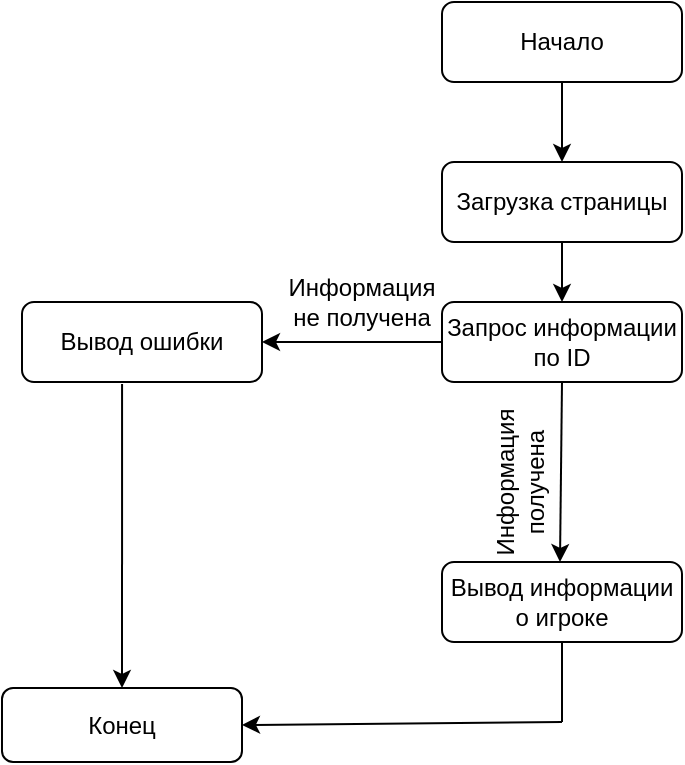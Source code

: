 <mxfile version="12.4.1" type="device" pages="1"><diagram id="cLuer-HtMGFj8CcNHUuN" name="Page-1"><mxGraphModel dx="868" dy="483" grid="1" gridSize="10" guides="1" tooltips="1" connect="1" arrows="1" fold="1" page="1" pageScale="1" pageWidth="583" pageHeight="827" math="0" shadow="0"><root><mxCell id="0"/><mxCell id="1" parent="0"/><mxCell id="_BPMMvWWBA84ble2oHhw-206" value="Начало" style="rounded=1;whiteSpace=wrap;html=1;" vertex="1" parent="1"><mxGeometry x="260" y="10" width="120" height="40" as="geometry"/></mxCell><mxCell id="_BPMMvWWBA84ble2oHhw-207" value="" style="endArrow=classic;html=1;exitX=0.5;exitY=1;exitDx=0;exitDy=0;" edge="1" parent="1" source="_BPMMvWWBA84ble2oHhw-206"><mxGeometry width="50" height="50" relative="1" as="geometry"><mxPoint x="260" y="140" as="sourcePoint"/><mxPoint x="320" y="90" as="targetPoint"/></mxGeometry></mxCell><mxCell id="_BPMMvWWBA84ble2oHhw-208" value="Загрузка страницы" style="rounded=1;whiteSpace=wrap;html=1;" vertex="1" parent="1"><mxGeometry x="260" y="90" width="120" height="40" as="geometry"/></mxCell><mxCell id="_BPMMvWWBA84ble2oHhw-209" value="" style="endArrow=classic;html=1;exitX=0.5;exitY=1;exitDx=0;exitDy=0;" edge="1" parent="1" source="_BPMMvWWBA84ble2oHhw-208"><mxGeometry width="50" height="50" relative="1" as="geometry"><mxPoint x="330" y="60" as="sourcePoint"/><mxPoint x="320" y="160" as="targetPoint"/></mxGeometry></mxCell><mxCell id="_BPMMvWWBA84ble2oHhw-210" value="Запрос информации по ID" style="rounded=1;whiteSpace=wrap;html=1;" vertex="1" parent="1"><mxGeometry x="260" y="160" width="120" height="40" as="geometry"/></mxCell><mxCell id="_BPMMvWWBA84ble2oHhw-211" value="Информация получена" style="text;html=1;strokeColor=none;fillColor=none;align=center;verticalAlign=middle;whiteSpace=wrap;rounded=0;rotation=-90;" vertex="1" parent="1"><mxGeometry x="279" y="240" width="40" height="20" as="geometry"/></mxCell><mxCell id="_BPMMvWWBA84ble2oHhw-212" value="" style="endArrow=classic;html=1;exitX=0.5;exitY=1;exitDx=0;exitDy=0;" edge="1" parent="1" source="_BPMMvWWBA84ble2oHhw-210"><mxGeometry width="50" height="50" relative="1" as="geometry"><mxPoint x="319" y="220" as="sourcePoint"/><mxPoint x="319" y="290" as="targetPoint"/></mxGeometry></mxCell><mxCell id="_BPMMvWWBA84ble2oHhw-215" value="" style="endArrow=classic;html=1;exitX=0;exitY=0.5;exitDx=0;exitDy=0;" edge="1" parent="1" source="_BPMMvWWBA84ble2oHhw-210"><mxGeometry width="50" height="50" relative="1" as="geometry"><mxPoint x="260" y="360" as="sourcePoint"/><mxPoint x="170" y="180" as="targetPoint"/></mxGeometry></mxCell><mxCell id="_BPMMvWWBA84ble2oHhw-216" value="Вывод информации о игроке" style="rounded=1;whiteSpace=wrap;html=1;" vertex="1" parent="1"><mxGeometry x="260" y="290" width="120" height="40" as="geometry"/></mxCell><mxCell id="_BPMMvWWBA84ble2oHhw-217" value="Информация не получена" style="text;html=1;strokeColor=none;fillColor=none;align=center;verticalAlign=middle;whiteSpace=wrap;rounded=0;rotation=0;" vertex="1" parent="1"><mxGeometry x="190" y="150" width="60" height="20" as="geometry"/></mxCell><mxCell id="_BPMMvWWBA84ble2oHhw-218" value="Вывод ошибки" style="rounded=1;whiteSpace=wrap;html=1;" vertex="1" parent="1"><mxGeometry x="50" y="160" width="120" height="40" as="geometry"/></mxCell><mxCell id="_BPMMvWWBA84ble2oHhw-219" value="" style="endArrow=classic;html=1;exitX=0.417;exitY=1.025;exitDx=0;exitDy=0;exitPerimeter=0;" edge="1" parent="1" source="_BPMMvWWBA84ble2oHhw-218" target="_BPMMvWWBA84ble2oHhw-220"><mxGeometry width="50" height="50" relative="1" as="geometry"><mxPoint x="50" y="400" as="sourcePoint"/><mxPoint x="100" y="380" as="targetPoint"/></mxGeometry></mxCell><mxCell id="_BPMMvWWBA84ble2oHhw-220" value="Конец" style="rounded=1;whiteSpace=wrap;html=1;" vertex="1" parent="1"><mxGeometry x="40" y="353" width="120" height="37" as="geometry"/></mxCell><mxCell id="_BPMMvWWBA84ble2oHhw-223" value="" style="endArrow=none;html=1;entryX=0.5;entryY=1;entryDx=0;entryDy=0;" edge="1" parent="1" target="_BPMMvWWBA84ble2oHhw-216"><mxGeometry width="50" height="50" relative="1" as="geometry"><mxPoint x="320" y="370" as="sourcePoint"/><mxPoint x="90" y="410" as="targetPoint"/></mxGeometry></mxCell><mxCell id="_BPMMvWWBA84ble2oHhw-224" value="" style="endArrow=classic;html=1;entryX=1;entryY=0.5;entryDx=0;entryDy=0;" edge="1" parent="1" target="_BPMMvWWBA84ble2oHhw-220"><mxGeometry width="50" height="50" relative="1" as="geometry"><mxPoint x="320" y="370" as="sourcePoint"/><mxPoint x="90" y="410" as="targetPoint"/></mxGeometry></mxCell></root></mxGraphModel></diagram></mxfile>